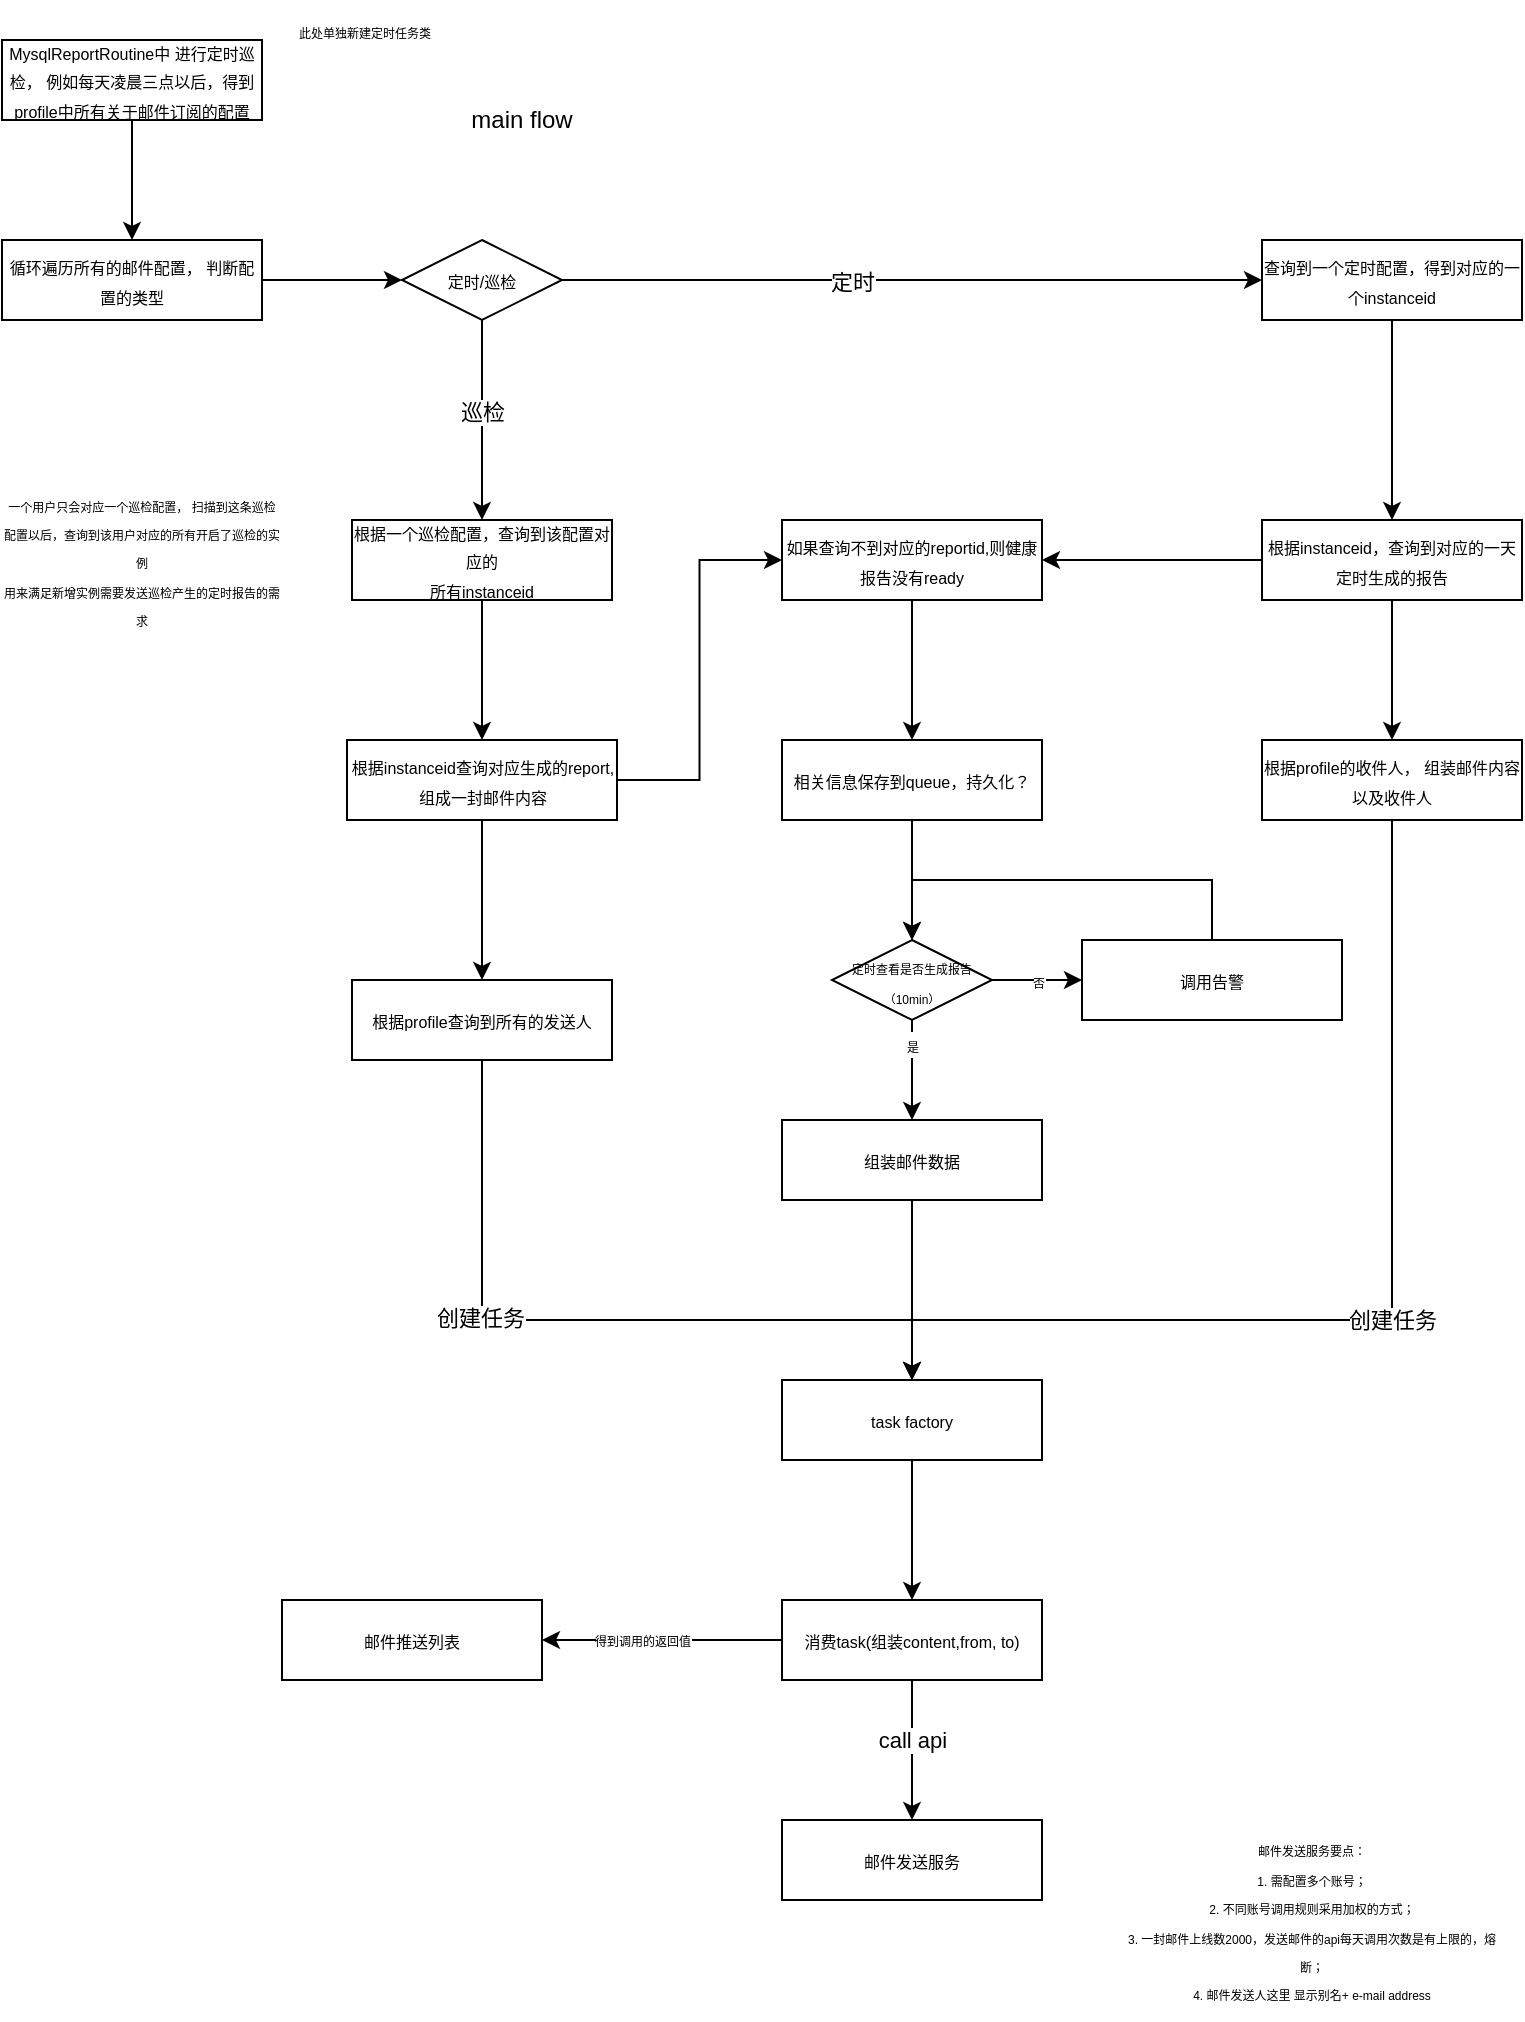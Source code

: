<mxfile version="13.5.5" type="github" pages="2">
  <diagram id="KGFICc2LkcfAtPMZ3H7T" name="main-flow">
    <mxGraphModel dx="742" dy="-693" grid="1" gridSize="10" guides="1" tooltips="1" connect="1" arrows="1" fold="1" page="1" pageScale="1" pageWidth="827" pageHeight="1169" math="0" shadow="0">
      <root>
        <mxCell id="cEQx_1zEHoHEwnlDs2Ul-0" />
        <mxCell id="cEQx_1zEHoHEwnlDs2Ul-1" parent="cEQx_1zEHoHEwnlDs2Ul-0" />
        <mxCell id="cEQx_1zEHoHEwnlDs2Ul-2" style="edgeStyle=orthogonalEdgeStyle;rounded=0;orthogonalLoop=1;jettySize=auto;html=1;entryX=0.5;entryY=0;entryDx=0;entryDy=0;fillColor=#FFFFFF;" edge="1" parent="cEQx_1zEHoHEwnlDs2Ul-1" source="cEQx_1zEHoHEwnlDs2Ul-3" target="cEQx_1zEHoHEwnlDs2Ul-5">
          <mxGeometry relative="1" as="geometry">
            <mxPoint x="75" y="1290" as="targetPoint" />
          </mxGeometry>
        </mxCell>
        <mxCell id="cEQx_1zEHoHEwnlDs2Ul-3" value="&lt;span style=&quot;font-size: 8px&quot;&gt;MysqlReportRoutine中 进行定时巡检， 例如每天凌晨三点以后，得到profile中所有关于邮件订阅的配置&lt;/span&gt;" style="rounded=0;whiteSpace=wrap;html=1;fillColor=#FFFFFF;" vertex="1" parent="cEQx_1zEHoHEwnlDs2Ul-1">
          <mxGeometry x="10" y="1200" width="130" height="40" as="geometry" />
        </mxCell>
        <mxCell id="cEQx_1zEHoHEwnlDs2Ul-4" style="edgeStyle=orthogonalEdgeStyle;rounded=0;orthogonalLoop=1;jettySize=auto;html=1;exitX=1;exitY=0.5;exitDx=0;exitDy=0;entryX=0;entryY=0.5;entryDx=0;entryDy=0;fillColor=#FFFFFF;" edge="1" parent="cEQx_1zEHoHEwnlDs2Ul-1" source="cEQx_1zEHoHEwnlDs2Ul-5" target="cEQx_1zEHoHEwnlDs2Ul-10">
          <mxGeometry relative="1" as="geometry" />
        </mxCell>
        <mxCell id="cEQx_1zEHoHEwnlDs2Ul-5" value="&lt;span style=&quot;font-size: 8px&quot;&gt;循环遍历所有的邮件配置， 判断配置的类型&lt;/span&gt;" style="rounded=0;whiteSpace=wrap;html=1;fillColor=#FFFFFF;" vertex="1" parent="cEQx_1zEHoHEwnlDs2Ul-1">
          <mxGeometry x="10" y="1300" width="130" height="40" as="geometry" />
        </mxCell>
        <mxCell id="cEQx_1zEHoHEwnlDs2Ul-6" style="edgeStyle=orthogonalEdgeStyle;rounded=0;orthogonalLoop=1;jettySize=auto;html=1;exitX=0.5;exitY=1;exitDx=0;exitDy=0;entryX=0.5;entryY=0;entryDx=0;entryDy=0;fillColor=#FFFFFF;" edge="1" parent="cEQx_1zEHoHEwnlDs2Ul-1" source="cEQx_1zEHoHEwnlDs2Ul-10" target="cEQx_1zEHoHEwnlDs2Ul-12">
          <mxGeometry relative="1" as="geometry" />
        </mxCell>
        <mxCell id="cEQx_1zEHoHEwnlDs2Ul-7" value="巡检" style="edgeLabel;html=1;align=center;verticalAlign=middle;resizable=0;points=[];fillColor=#FFFFFF;" vertex="1" connectable="0" parent="cEQx_1zEHoHEwnlDs2Ul-6">
          <mxGeometry x="-0.091" relative="1" as="geometry">
            <mxPoint as="offset" />
          </mxGeometry>
        </mxCell>
        <mxCell id="cEQx_1zEHoHEwnlDs2Ul-8" style="edgeStyle=orthogonalEdgeStyle;rounded=0;orthogonalLoop=1;jettySize=auto;html=1;exitX=1;exitY=0.5;exitDx=0;exitDy=0;entryX=0;entryY=0.5;entryDx=0;entryDy=0;fillColor=#FFFFFF;" edge="1" parent="cEQx_1zEHoHEwnlDs2Ul-1" source="cEQx_1zEHoHEwnlDs2Ul-10" target="cEQx_1zEHoHEwnlDs2Ul-22">
          <mxGeometry relative="1" as="geometry" />
        </mxCell>
        <mxCell id="cEQx_1zEHoHEwnlDs2Ul-9" value="定时" style="edgeLabel;html=1;align=center;verticalAlign=middle;resizable=0;points=[];fillColor=#FFFFFF;" vertex="1" connectable="0" parent="cEQx_1zEHoHEwnlDs2Ul-8">
          <mxGeometry x="-0.171" y="-1" relative="1" as="geometry">
            <mxPoint as="offset" />
          </mxGeometry>
        </mxCell>
        <mxCell id="cEQx_1zEHoHEwnlDs2Ul-10" value="&lt;font style=&quot;font-size: 8px&quot;&gt;定时/巡检&lt;/font&gt;" style="rhombus;whiteSpace=wrap;html=1;fillColor=#FFFFFF;" vertex="1" parent="cEQx_1zEHoHEwnlDs2Ul-1">
          <mxGeometry x="210" y="1300" width="80" height="40" as="geometry" />
        </mxCell>
        <mxCell id="cEQx_1zEHoHEwnlDs2Ul-11" style="edgeStyle=orthogonalEdgeStyle;rounded=0;orthogonalLoop=1;jettySize=auto;html=1;entryX=0.5;entryY=0;entryDx=0;entryDy=0;fillColor=#FFFFFF;" edge="1" parent="cEQx_1zEHoHEwnlDs2Ul-1" source="cEQx_1zEHoHEwnlDs2Ul-12" target="cEQx_1zEHoHEwnlDs2Ul-14">
          <mxGeometry relative="1" as="geometry" />
        </mxCell>
        <mxCell id="cEQx_1zEHoHEwnlDs2Ul-12" value="&lt;span style=&quot;font-size: 8px&quot;&gt;根据一个巡检配置，查询到该配置对应的&lt;/span&gt;&lt;span style=&quot;color: rgba(0 , 0 , 0 , 0) ; font-family: monospace ; font-size: 0px&quot;&gt;%3CmxGraphModel%3E%3Croot%3E%3CmxCell%20id%3D%220%22%2F%3E%3CmxCell%20id%3D%221%22%20parent%3D%220%22%2F%3E%3CmxCell%20id%3D%222%22%20value%3D%22%26lt%3Bspan%20style%3D%26quot%3Bfont-size%3A%208px%26quot%3B%26gt%3B%E5%BE%AA%E7%8E%AF%E9%81%8D%E5%8E%86%E6%89%80%E6%9C%89%E7%9A%84%E9%82%AE%E4%BB%B6%E9%85%8D%E7%BD%AE%EF%BC%8C%20%E5%88%A4%E6%96%AD%E9%85%8D%E7%BD%AE%E7%9A%84%E7%B1%BB%E5%9E%8B%26lt%3B%2Fspan%26gt%3B%22%20style%3D%22rounded%3D0%3BwhiteSpace%3Dwrap%3Bhtml%3D1%3BfillColor%3D%23FFFFFF%3B%22%20vertex%3D%221%22%20parent%3D%221%22%3E%3CmxGeometry%20x%3D%2210%22%20y%3D%221300%22%20width%3D%22130%22%20height%3D%2240%22%20as%3D%22geometry%22%2F%3E%3C%2FmxCell%3E%3C%2Froot%3E%3C%2FmxGraphModel%3E&lt;/span&gt;&lt;span style=&quot;font-size: 8px&quot;&gt;&lt;br&gt;所有instanceid&lt;/span&gt;" style="rounded=0;whiteSpace=wrap;html=1;fillColor=#FFFFFF;" vertex="1" parent="cEQx_1zEHoHEwnlDs2Ul-1">
          <mxGeometry x="185" y="1440" width="130" height="40" as="geometry" />
        </mxCell>
        <mxCell id="cEQx_1zEHoHEwnlDs2Ul-13" style="edgeStyle=orthogonalEdgeStyle;rounded=0;orthogonalLoop=1;jettySize=auto;html=1;entryX=0.5;entryY=0;entryDx=0;entryDy=0;fillColor=#FFFFFF;" edge="1" parent="cEQx_1zEHoHEwnlDs2Ul-1" source="cEQx_1zEHoHEwnlDs2Ul-14" target="cEQx_1zEHoHEwnlDs2Ul-17">
          <mxGeometry relative="1" as="geometry" />
        </mxCell>
        <mxCell id="bkeQamBSFkENWkfLjQHr-5" style="edgeStyle=orthogonalEdgeStyle;rounded=0;orthogonalLoop=1;jettySize=auto;html=1;entryX=0;entryY=0.5;entryDx=0;entryDy=0;fillColor=#FFFFFF;" edge="1" parent="cEQx_1zEHoHEwnlDs2Ul-1" source="cEQx_1zEHoHEwnlDs2Ul-14" target="bkeQamBSFkENWkfLjQHr-4">
          <mxGeometry relative="1" as="geometry" />
        </mxCell>
        <mxCell id="cEQx_1zEHoHEwnlDs2Ul-14" value="&lt;span style=&quot;font-size: 8px&quot;&gt;根据instanceid查询对应生成的report,组成一封邮件内容&lt;/span&gt;&lt;span style=&quot;color: rgba(0 , 0 , 0 , 0) ; font-family: monospace ; font-size: 0px&quot;&gt;%3CmxGraphModel%3E%3Croot%3E%3CmxCell%20id%3D%220%22%2F%3E%3CmxCell%20id%3D%221%22%20parent%3D%220%22%2F%3E%3CmxCell%20id%3D%222%22%20value%3D%22%26lt%3Bspan%20style%3D%26quot%3Bfont-size%3A%208px%26quot%3B%26gt%3B%E6%A0%B9%E6%8D%AE%E4%B8%80%E4%B8%AA%E5%B7%A1%E6%A3%80%E9%85%8D%E7%BD%AE%EF%BC%8C%E6%9F%A5%E8%AF%A2%E5%88%B0%E8%AF%A5%E9%85%8D%E7%BD%AE%E5%AF%B9%E5%BA%94%E7%9A%84%26lt%3B%2Fspan%26gt%3B%26lt%3Bspan%20style%3D%26quot%3Bcolor%3A%20rgba(0%20%2C%200%20%2C%200%20%2C%200)%20%3B%20font-family%3A%20monospace%20%3B%20font-size%3A%200px%26quot%3B%26gt%3B%253CmxGraphModel%253E%253Croot%253E%253CmxCell%2520id%253D%25220%2522%252F%253E%253CmxCell%2520id%253D%25221%2522%2520parent%253D%25220%2522%252F%253E%253CmxCell%2520id%253D%25222%2522%2520value%253D%2522%2526lt%253Bspan%2520style%253D%2526quot%253Bfont-size%253A%25208px%2526quot%253B%2526gt%253B%25E5%25BE%25AA%25E7%258E%25AF%25E9%2581%258D%25E5%258E%2586%25E6%2589%2580%25E6%259C%2589%25E7%259A%2584%25E9%2582%25AE%25E4%25BB%25B6%25E9%2585%258D%25E7%25BD%25AE%25EF%25BC%258C%2520%25E5%2588%25A4%25E6%2596%25AD%25E9%2585%258D%25E7%25BD%25AE%25E7%259A%2584%25E7%25B1%25BB%25E5%259E%258B%2526lt%253B%252Fspan%2526gt%253B%2522%2520style%253D%2522rounded%253D0%253BwhiteSpace%253Dwrap%253Bhtml%253D1%253BfillColor%253D%2523FFFFFF%253B%2522%2520vertex%253D%25221%2522%2520parent%253D%25221%2522%253E%253CmxGeometry%2520x%253D%252210%2522%2520y%253D%25221300%2522%2520width%253D%2522130%2522%2520height%253D%252240%2522%2520as%253D%2522geometry%2522%252F%253E%253C%252FmxCell%253E%253C%252Froot%253E%253C%252FmxGraphModel%253E%26lt%3B%2Fspan%26gt%3B%26lt%3Bspan%20style%3D%26quot%3Bfont-size%3A%208px%26quot%3B%26gt%3B%26lt%3Bbr%26gt%3B%E6%89%80%E6%9C%89instanceid%26lt%3B%2Fspan%26gt%3B%22%20style%3D%22rounded%3D0%3BwhiteSpace%3Dwrap%3Bhtml%3D1%3BfillColor%3D%23FFFFFF%3B%22%20vertex%3D%221%22%20parent%3D%221%22%3E%3CmxGeometry%20x%3D%22185%22%20y%3D%221440%22%20width%3D%22130%22%20height%3D%2240%22%20as%3D%22geometry%22%2F%3E%3C%2FmxCell%3E%3C%2Froot%3E%3C%2FmxGraphModel%3E&lt;/span&gt;" style="rounded=0;whiteSpace=wrap;html=1;fillColor=#FFFFFF;" vertex="1" parent="cEQx_1zEHoHEwnlDs2Ul-1">
          <mxGeometry x="182.5" y="1550" width="135" height="40" as="geometry" />
        </mxCell>
        <mxCell id="cEQx_1zEHoHEwnlDs2Ul-15" style="edgeStyle=orthogonalEdgeStyle;rounded=0;orthogonalLoop=1;jettySize=auto;html=1;exitX=0.5;exitY=1;exitDx=0;exitDy=0;entryX=0.5;entryY=0;entryDx=0;entryDy=0;fillColor=#FFFFFF;" edge="1" parent="cEQx_1zEHoHEwnlDs2Ul-1" source="cEQx_1zEHoHEwnlDs2Ul-17" target="cEQx_1zEHoHEwnlDs2Ul-20">
          <mxGeometry relative="1" as="geometry">
            <Array as="points">
              <mxPoint x="250" y="1840" />
              <mxPoint x="465" y="1840" />
            </Array>
          </mxGeometry>
        </mxCell>
        <mxCell id="cEQx_1zEHoHEwnlDs2Ul-16" value="创建任务" style="edgeLabel;html=1;align=center;verticalAlign=middle;resizable=0;points=[];fillColor=#FFFFFF;" vertex="1" connectable="0" parent="cEQx_1zEHoHEwnlDs2Ul-15">
          <mxGeometry x="-0.311" y="-1" relative="1" as="geometry">
            <mxPoint as="offset" />
          </mxGeometry>
        </mxCell>
        <mxCell id="cEQx_1zEHoHEwnlDs2Ul-17" value="&lt;span style=&quot;font-size: 8px&quot;&gt;根据profile查询到所有的发送人&lt;/span&gt;" style="rounded=0;whiteSpace=wrap;html=1;fillColor=#FFFFFF;" vertex="1" parent="cEQx_1zEHoHEwnlDs2Ul-1">
          <mxGeometry x="185" y="1670" width="130" height="40" as="geometry" />
        </mxCell>
        <mxCell id="cEQx_1zEHoHEwnlDs2Ul-18" value="&lt;span style=&quot;font-size: 8px&quot;&gt;邮件发送服务&lt;/span&gt;" style="rounded=0;whiteSpace=wrap;html=1;fillColor=#FFFFFF;" vertex="1" parent="cEQx_1zEHoHEwnlDs2Ul-1">
          <mxGeometry x="400" y="2090" width="130" height="40" as="geometry" />
        </mxCell>
        <mxCell id="cEQx_1zEHoHEwnlDs2Ul-19" style="edgeStyle=orthogonalEdgeStyle;rounded=0;orthogonalLoop=1;jettySize=auto;html=1;exitX=0.5;exitY=1;exitDx=0;exitDy=0;entryX=0.5;entryY=0;entryDx=0;entryDy=0;fillColor=#FFFFFF;" edge="1" parent="cEQx_1zEHoHEwnlDs2Ul-1" source="cEQx_1zEHoHEwnlDs2Ul-20" target="cEQx_1zEHoHEwnlDs2Ul-30">
          <mxGeometry relative="1" as="geometry" />
        </mxCell>
        <mxCell id="cEQx_1zEHoHEwnlDs2Ul-20" value="&lt;span style=&quot;font-size: 8px&quot;&gt;task factory&lt;/span&gt;" style="rounded=0;whiteSpace=wrap;html=1;fillColor=#FFFFFF;" vertex="1" parent="cEQx_1zEHoHEwnlDs2Ul-1">
          <mxGeometry x="400" y="1870" width="130" height="40" as="geometry" />
        </mxCell>
        <mxCell id="cEQx_1zEHoHEwnlDs2Ul-21" style="edgeStyle=orthogonalEdgeStyle;rounded=0;orthogonalLoop=1;jettySize=auto;html=1;exitX=0.5;exitY=1;exitDx=0;exitDy=0;entryX=0.5;entryY=0;entryDx=0;entryDy=0;fillColor=#FFFFFF;" edge="1" parent="cEQx_1zEHoHEwnlDs2Ul-1" source="cEQx_1zEHoHEwnlDs2Ul-22" target="cEQx_1zEHoHEwnlDs2Ul-24">
          <mxGeometry relative="1" as="geometry" />
        </mxCell>
        <mxCell id="cEQx_1zEHoHEwnlDs2Ul-22" value="&lt;span style=&quot;font-size: 8px&quot;&gt;查询到一个定时配置，得到对应的一个instanceid&lt;/span&gt;" style="rounded=0;whiteSpace=wrap;html=1;fillColor=#FFFFFF;" vertex="1" parent="cEQx_1zEHoHEwnlDs2Ul-1">
          <mxGeometry x="640" y="1300" width="130" height="40" as="geometry" />
        </mxCell>
        <mxCell id="cEQx_1zEHoHEwnlDs2Ul-23" style="edgeStyle=orthogonalEdgeStyle;rounded=0;orthogonalLoop=1;jettySize=auto;html=1;exitX=0.5;exitY=1;exitDx=0;exitDy=0;entryX=0.5;entryY=0;entryDx=0;entryDy=0;fillColor=#FFFFFF;" edge="1" parent="cEQx_1zEHoHEwnlDs2Ul-1" source="cEQx_1zEHoHEwnlDs2Ul-24" target="cEQx_1zEHoHEwnlDs2Ul-27">
          <mxGeometry relative="1" as="geometry" />
        </mxCell>
        <mxCell id="bkeQamBSFkENWkfLjQHr-17" style="edgeStyle=orthogonalEdgeStyle;rounded=0;orthogonalLoop=1;jettySize=auto;html=1;exitX=0;exitY=0.5;exitDx=0;exitDy=0;entryX=1;entryY=0.5;entryDx=0;entryDy=0;fillColor=#FFFFFF;" edge="1" parent="cEQx_1zEHoHEwnlDs2Ul-1" source="cEQx_1zEHoHEwnlDs2Ul-24" target="bkeQamBSFkENWkfLjQHr-4">
          <mxGeometry relative="1" as="geometry" />
        </mxCell>
        <mxCell id="cEQx_1zEHoHEwnlDs2Ul-24" value="&lt;span style=&quot;font-size: 8px&quot;&gt;根据instanceid，查询到对应的一天定时生成的报告&lt;/span&gt;" style="rounded=0;whiteSpace=wrap;html=1;fillColor=#FFFFFF;" vertex="1" parent="cEQx_1zEHoHEwnlDs2Ul-1">
          <mxGeometry x="640" y="1440" width="130" height="40" as="geometry" />
        </mxCell>
        <mxCell id="cEQx_1zEHoHEwnlDs2Ul-25" style="edgeStyle=orthogonalEdgeStyle;rounded=0;orthogonalLoop=1;jettySize=auto;html=1;exitX=0.5;exitY=1;exitDx=0;exitDy=0;fillColor=#FFFFFF;" edge="1" parent="cEQx_1zEHoHEwnlDs2Ul-1" source="cEQx_1zEHoHEwnlDs2Ul-27" target="cEQx_1zEHoHEwnlDs2Ul-20">
          <mxGeometry relative="1" as="geometry">
            <Array as="points">
              <mxPoint x="705" y="1840" />
              <mxPoint x="465" y="1840" />
            </Array>
          </mxGeometry>
        </mxCell>
        <mxCell id="cEQx_1zEHoHEwnlDs2Ul-26" value="创建任务" style="edgeLabel;html=1;align=center;verticalAlign=middle;resizable=0;points=[];fillColor=#FFFFFF;" vertex="1" connectable="0" parent="cEQx_1zEHoHEwnlDs2Ul-25">
          <mxGeometry x="-0.563" y="2" relative="1" as="geometry">
            <mxPoint x="-2.01" y="136.29" as="offset" />
          </mxGeometry>
        </mxCell>
        <mxCell id="cEQx_1zEHoHEwnlDs2Ul-27" value="&lt;span style=&quot;font-size: 8px&quot;&gt;根据profile的收件人， 组装邮件内容以及收件人&lt;/span&gt;" style="rounded=0;whiteSpace=wrap;html=1;fillColor=#FFFFFF;" vertex="1" parent="cEQx_1zEHoHEwnlDs2Ul-1">
          <mxGeometry x="640" y="1550" width="130" height="40" as="geometry" />
        </mxCell>
        <mxCell id="cEQx_1zEHoHEwnlDs2Ul-28" style="edgeStyle=orthogonalEdgeStyle;rounded=0;orthogonalLoop=1;jettySize=auto;html=1;exitX=0.5;exitY=1;exitDx=0;exitDy=0;entryX=0.5;entryY=0;entryDx=0;entryDy=0;fillColor=#FFFFFF;" edge="1" parent="cEQx_1zEHoHEwnlDs2Ul-1" source="cEQx_1zEHoHEwnlDs2Ul-30" target="cEQx_1zEHoHEwnlDs2Ul-18">
          <mxGeometry relative="1" as="geometry" />
        </mxCell>
        <mxCell id="cEQx_1zEHoHEwnlDs2Ul-29" value="call api" style="edgeLabel;html=1;align=center;verticalAlign=middle;resizable=0;points=[];fillColor=#FFFFFF;" vertex="1" connectable="0" parent="cEQx_1zEHoHEwnlDs2Ul-28">
          <mxGeometry x="-0.143" relative="1" as="geometry">
            <mxPoint as="offset" />
          </mxGeometry>
        </mxCell>
        <mxCell id="bkeQamBSFkENWkfLjQHr-2" style="edgeStyle=orthogonalEdgeStyle;rounded=0;orthogonalLoop=1;jettySize=auto;html=1;entryX=1;entryY=0.5;entryDx=0;entryDy=0;fillColor=#FFFFFF;" edge="1" parent="cEQx_1zEHoHEwnlDs2Ul-1" source="cEQx_1zEHoHEwnlDs2Ul-30" target="bkeQamBSFkENWkfLjQHr-1">
          <mxGeometry relative="1" as="geometry" />
        </mxCell>
        <mxCell id="bkeQamBSFkENWkfLjQHr-3" value="&lt;font style=&quot;font-size: 6px&quot;&gt;得到调用的返回值&lt;/font&gt;" style="edgeLabel;html=1;align=center;verticalAlign=middle;resizable=0;points=[];" vertex="1" connectable="0" parent="bkeQamBSFkENWkfLjQHr-2">
          <mxGeometry x="0.165" y="-1" relative="1" as="geometry">
            <mxPoint as="offset" />
          </mxGeometry>
        </mxCell>
        <mxCell id="cEQx_1zEHoHEwnlDs2Ul-30" value="&lt;span style=&quot;font-size: 8px&quot;&gt;消费task(组装content,from, to)&lt;/span&gt;" style="rounded=0;whiteSpace=wrap;html=1;fillColor=#FFFFFF;" vertex="1" parent="cEQx_1zEHoHEwnlDs2Ul-1">
          <mxGeometry x="400" y="1980" width="130" height="40" as="geometry" />
        </mxCell>
        <mxCell id="cEQx_1zEHoHEwnlDs2Ul-31" value="&lt;font style=&quot;font-size: 6px&quot;&gt;邮件发送服务要点：&lt;br&gt;1. 需配置多个账号；&lt;br&gt;2. 不同账号调用规则采用加权的方式；&lt;br&gt;3. 一封邮件上线数2000，发送邮件的api每天调用次数是有上限的，熔断；&lt;br&gt;4. 邮件发送人这里 显示别名+ e-mail address&lt;br&gt;&lt;/font&gt;" style="text;html=1;strokeColor=none;fillColor=#FFFFFF;align=center;verticalAlign=middle;whiteSpace=wrap;rounded=0;" vertex="1" parent="cEQx_1zEHoHEwnlDs2Ul-1">
          <mxGeometry x="570" y="2090" width="190" height="100" as="geometry" />
        </mxCell>
        <mxCell id="cEQx_1zEHoHEwnlDs2Ul-32" value="main flow" style="text;html=1;strokeColor=none;fillColor=#FFFFFF;align=center;verticalAlign=middle;whiteSpace=wrap;rounded=0;" vertex="1" parent="cEQx_1zEHoHEwnlDs2Ul-1">
          <mxGeometry x="200" y="1230" width="140" height="20" as="geometry" />
        </mxCell>
        <mxCell id="bkeQamBSFkENWkfLjQHr-0" value="&lt;font style=&quot;font-size: 6px&quot;&gt;一个用户只会对应一个巡检配置， 扫描到这条巡检配置以后，查询到该用户对应的所有开启了巡检的实例&lt;br&gt;用来满足新增实例需要发送巡检产生的定时报告的需求&lt;br&gt;&lt;/font&gt;" style="text;html=1;strokeColor=none;fillColor=none;align=center;verticalAlign=middle;whiteSpace=wrap;rounded=0;" vertex="1" parent="cEQx_1zEHoHEwnlDs2Ul-1">
          <mxGeometry x="10" y="1410" width="140" height="100" as="geometry" />
        </mxCell>
        <mxCell id="bkeQamBSFkENWkfLjQHr-1" value="&lt;span style=&quot;font-size: 8px&quot;&gt;邮件推送列表&lt;/span&gt;" style="rounded=0;whiteSpace=wrap;html=1;fillColor=#FFFFFF;" vertex="1" parent="cEQx_1zEHoHEwnlDs2Ul-1">
          <mxGeometry x="150" y="1980" width="130" height="40" as="geometry" />
        </mxCell>
        <mxCell id="bkeQamBSFkENWkfLjQHr-10" style="edgeStyle=orthogonalEdgeStyle;rounded=0;orthogonalLoop=1;jettySize=auto;html=1;exitX=0.5;exitY=1;exitDx=0;exitDy=0;fillColor=#FFFFFF;entryX=0.5;entryY=0;entryDx=0;entryDy=0;" edge="1" parent="cEQx_1zEHoHEwnlDs2Ul-1" source="bkeQamBSFkENWkfLjQHr-4" target="bkeQamBSFkENWkfLjQHr-9">
          <mxGeometry relative="1" as="geometry">
            <mxPoint x="435.143" y="1630" as="targetPoint" />
          </mxGeometry>
        </mxCell>
        <mxCell id="bkeQamBSFkENWkfLjQHr-4" value="&lt;span style=&quot;font-size: 8px&quot;&gt;如果查询不到对应的reportid,则健康报告没有ready&lt;/span&gt;" style="rounded=0;whiteSpace=wrap;html=1;fillColor=#FFFFFF;" vertex="1" parent="cEQx_1zEHoHEwnlDs2Ul-1">
          <mxGeometry x="400" y="1440" width="130" height="40" as="geometry" />
        </mxCell>
        <mxCell id="bkeQamBSFkENWkfLjQHr-11" style="edgeStyle=orthogonalEdgeStyle;rounded=0;orthogonalLoop=1;jettySize=auto;html=1;entryX=0.5;entryY=0;entryDx=0;entryDy=0;fillColor=#FFFFFF;" edge="1" parent="cEQx_1zEHoHEwnlDs2Ul-1" source="bkeQamBSFkENWkfLjQHr-25" target="cEQx_1zEHoHEwnlDs2Ul-20">
          <mxGeometry relative="1" as="geometry" />
        </mxCell>
        <mxCell id="bkeQamBSFkENWkfLjQHr-9" value="&lt;span style=&quot;font-size: 8px&quot;&gt;相关信息保存到queue，持久化？&lt;/span&gt;" style="rounded=0;whiteSpace=wrap;html=1;fillColor=#FFFFFF;" vertex="1" parent="cEQx_1zEHoHEwnlDs2Ul-1">
          <mxGeometry x="400" y="1550" width="130" height="40" as="geometry" />
        </mxCell>
        <mxCell id="bkeQamBSFkENWkfLjQHr-23" style="edgeStyle=orthogonalEdgeStyle;rounded=0;orthogonalLoop=1;jettySize=auto;html=1;exitX=0.5;exitY=0;exitDx=0;exitDy=0;entryX=0.5;entryY=0;entryDx=0;entryDy=0;fillColor=#FFFFFF;" edge="1" parent="cEQx_1zEHoHEwnlDs2Ul-1" source="bkeQamBSFkENWkfLjQHr-13" target="bkeQamBSFkENWkfLjQHr-18">
          <mxGeometry relative="1" as="geometry">
            <Array as="points">
              <mxPoint x="615" y="1620" />
              <mxPoint x="465" y="1620" />
            </Array>
          </mxGeometry>
        </mxCell>
        <mxCell id="bkeQamBSFkENWkfLjQHr-13" value="&lt;span style=&quot;font-size: 8px&quot;&gt;调用告警&lt;/span&gt;" style="rounded=0;whiteSpace=wrap;html=1;fillColor=#FFFFFF;" vertex="1" parent="cEQx_1zEHoHEwnlDs2Ul-1">
          <mxGeometry x="550" y="1650" width="130" height="40" as="geometry" />
        </mxCell>
        <mxCell id="bkeQamBSFkENWkfLjQHr-22" value="&lt;font style=&quot;font-size: 6px&quot;&gt;否&lt;/font&gt;" style="edgeStyle=orthogonalEdgeStyle;rounded=0;orthogonalLoop=1;jettySize=auto;html=1;exitX=1;exitY=0.5;exitDx=0;exitDy=0;entryX=0;entryY=0.5;entryDx=0;entryDy=0;fillColor=#FFFFFF;" edge="1" parent="cEQx_1zEHoHEwnlDs2Ul-1" source="bkeQamBSFkENWkfLjQHr-18" target="bkeQamBSFkENWkfLjQHr-13">
          <mxGeometry relative="1" as="geometry" />
        </mxCell>
        <mxCell id="bkeQamBSFkENWkfLjQHr-18" value="&lt;font style=&quot;font-size: 6px&quot;&gt;定时查看是否生成报告（10min）&lt;/font&gt;" style="rhombus;whiteSpace=wrap;html=1;fillColor=#FFFFFF;" vertex="1" parent="cEQx_1zEHoHEwnlDs2Ul-1">
          <mxGeometry x="425" y="1650" width="80" height="40" as="geometry" />
        </mxCell>
        <mxCell id="bkeQamBSFkENWkfLjQHr-20" style="edgeStyle=orthogonalEdgeStyle;rounded=0;orthogonalLoop=1;jettySize=auto;html=1;entryX=0.5;entryY=0;entryDx=0;entryDy=0;fillColor=#FFFFFF;" edge="1" parent="cEQx_1zEHoHEwnlDs2Ul-1" source="bkeQamBSFkENWkfLjQHr-9" target="bkeQamBSFkENWkfLjQHr-18">
          <mxGeometry relative="1" as="geometry">
            <mxPoint x="465" y="1590" as="sourcePoint" />
            <mxPoint x="465" y="1800" as="targetPoint" />
          </mxGeometry>
        </mxCell>
        <mxCell id="bkeQamBSFkENWkfLjQHr-25" value="&lt;span style=&quot;font-size: 8px&quot;&gt;组装邮件数据&lt;/span&gt;" style="rounded=0;whiteSpace=wrap;html=1;fillColor=#FFFFFF;" vertex="1" parent="cEQx_1zEHoHEwnlDs2Ul-1">
          <mxGeometry x="400" y="1740" width="130" height="40" as="geometry" />
        </mxCell>
        <mxCell id="bkeQamBSFkENWkfLjQHr-26" style="edgeStyle=orthogonalEdgeStyle;rounded=0;orthogonalLoop=1;jettySize=auto;html=1;entryX=0.5;entryY=0;entryDx=0;entryDy=0;fillColor=#FFFFFF;" edge="1" parent="cEQx_1zEHoHEwnlDs2Ul-1" source="bkeQamBSFkENWkfLjQHr-18" target="bkeQamBSFkENWkfLjQHr-25">
          <mxGeometry relative="1" as="geometry">
            <mxPoint x="465" y="1690" as="sourcePoint" />
            <mxPoint x="465" y="1870" as="targetPoint" />
          </mxGeometry>
        </mxCell>
        <mxCell id="bkeQamBSFkENWkfLjQHr-27" value="&lt;font style=&quot;font-size: 6px&quot;&gt;是&lt;/font&gt;" style="edgeLabel;html=1;align=center;verticalAlign=middle;resizable=0;points=[];" vertex="1" connectable="0" parent="bkeQamBSFkENWkfLjQHr-26">
          <mxGeometry x="-0.535" relative="1" as="geometry">
            <mxPoint as="offset" />
          </mxGeometry>
        </mxCell>
        <mxCell id="bkeQamBSFkENWkfLjQHr-28" value="&lt;font style=&quot;font-size: 6px&quot;&gt;此处单独新建定时任务类&lt;/font&gt;" style="text;html=1;strokeColor=none;fillColor=none;align=center;verticalAlign=middle;whiteSpace=wrap;rounded=0;" vertex="1" parent="cEQx_1zEHoHEwnlDs2Ul-1">
          <mxGeometry x="143" y="1180" width="97" height="30" as="geometry" />
        </mxCell>
      </root>
    </mxGraphModel>
  </diagram>
  <diagram id="C5RBs43oDa-KdzZeNtuy" name="Page-1">
    <mxGraphModel dx="742" dy="417" grid="1" gridSize="10" guides="1" tooltips="1" connect="1" arrows="1" fold="1" page="1" pageScale="1" pageWidth="827" pageHeight="1169" math="0" shadow="0">
      <root>
        <mxCell id="WIyWlLk6GJQsqaUBKTNV-0" />
        <mxCell id="WIyWlLk6GJQsqaUBKTNV-1" parent="WIyWlLk6GJQsqaUBKTNV-0" />
        <mxCell id="TqVi8izwRz0PIjWKsdhe-45" style="edgeStyle=orthogonalEdgeStyle;rounded=0;orthogonalLoop=1;jettySize=auto;html=1;exitX=1;exitY=0.5;exitDx=0;exitDy=0;entryX=0;entryY=0.5;entryDx=0;entryDy=0;" edge="1" parent="WIyWlLk6GJQsqaUBKTNV-1" source="TqVi8izwRz0PIjWKsdhe-40" target="TqVi8izwRz0PIjWKsdhe-41">
          <mxGeometry relative="1" as="geometry" />
        </mxCell>
        <mxCell id="TqVi8izwRz0PIjWKsdhe-40" value="&lt;font style=&quot;font-size: 8px&quot;&gt;扫描数据库巡检的配置，遍历&lt;/font&gt;" style="rounded=0;whiteSpace=wrap;html=1;fillColor=#FFFFFF;" vertex="1" parent="WIyWlLk6GJQsqaUBKTNV-1">
          <mxGeometry x="10" y="840" width="130" height="40" as="geometry" />
        </mxCell>
        <mxCell id="TqVi8izwRz0PIjWKsdhe-49" style="edgeStyle=orthogonalEdgeStyle;rounded=0;orthogonalLoop=1;jettySize=auto;html=1;" edge="1" parent="WIyWlLk6GJQsqaUBKTNV-1" source="TqVi8izwRz0PIjWKsdhe-41">
          <mxGeometry relative="1" as="geometry">
            <mxPoint x="340" y="860" as="targetPoint" />
          </mxGeometry>
        </mxCell>
        <mxCell id="TqVi8izwRz0PIjWKsdhe-41" value="&lt;font style=&quot;font-size: 8px&quot;&gt;得到每个配置对应的实例id&lt;/font&gt;" style="rounded=0;whiteSpace=wrap;html=1;fillColor=#FFFFFF;" vertex="1" parent="WIyWlLk6GJQsqaUBKTNV-1">
          <mxGeometry x="175" y="840" width="130" height="40" as="geometry" />
        </mxCell>
        <mxCell id="TqVi8izwRz0PIjWKsdhe-43" style="edgeStyle=orthogonalEdgeStyle;rounded=0;orthogonalLoop=1;jettySize=auto;html=1;entryX=0.5;entryY=0;entryDx=0;entryDy=0;" edge="1" parent="WIyWlLk6GJQsqaUBKTNV-1" source="TqVi8izwRz0PIjWKsdhe-42" target="TqVi8izwRz0PIjWKsdhe-40">
          <mxGeometry relative="1" as="geometry" />
        </mxCell>
        <mxCell id="TqVi8izwRz0PIjWKsdhe-44" value="数据库巡检时间之后" style="edgeLabel;html=1;align=center;verticalAlign=middle;resizable=0;points=[];" vertex="1" connectable="0" parent="TqVi8izwRz0PIjWKsdhe-43">
          <mxGeometry x="-0.167" relative="1" as="geometry">
            <mxPoint as="offset" />
          </mxGeometry>
        </mxCell>
        <mxCell id="TqVi8izwRz0PIjWKsdhe-42" value="&lt;font style=&quot;font-size: 8px&quot;&gt;保存数据库巡检配置时， 需要保存账号id，后期通过账号id获取到相应的所有实例&lt;/font&gt;" style="rounded=0;whiteSpace=wrap;html=1;fillColor=#FFFFFF;" vertex="1" parent="WIyWlLk6GJQsqaUBKTNV-1">
          <mxGeometry x="10" y="730" width="130" height="40" as="geometry" />
        </mxCell>
        <mxCell id="TqVi8izwRz0PIjWKsdhe-46" value="&lt;font style=&quot;font-size: 8px&quot;&gt;为了记录该条巡检配置作用的所有实例id&lt;/font&gt;" style="text;html=1;strokeColor=none;fillColor=none;align=center;verticalAlign=middle;whiteSpace=wrap;rounded=0;" vertex="1" parent="WIyWlLk6GJQsqaUBKTNV-1">
          <mxGeometry x="160" y="740" width="160" height="20" as="geometry" />
        </mxCell>
        <mxCell id="TqVi8izwRz0PIjWKsdhe-51" style="edgeStyle=orthogonalEdgeStyle;rounded=0;orthogonalLoop=1;jettySize=auto;html=1;exitX=1;exitY=0.5;exitDx=0;exitDy=0;entryX=0;entryY=0.5;entryDx=0;entryDy=0;" edge="1" parent="WIyWlLk6GJQsqaUBKTNV-1" source="TqVi8izwRz0PIjWKsdhe-47" target="TqVi8izwRz0PIjWKsdhe-50">
          <mxGeometry relative="1" as="geometry" />
        </mxCell>
        <mxCell id="TqVi8izwRz0PIjWKsdhe-47" value="&lt;span style=&quot;font-size: 8px&quot;&gt;通过所有的实例id去查看所有由数据库巡检产生的报告&lt;/span&gt;" style="rounded=0;whiteSpace=wrap;html=1;fillColor=#FFFFFF;" vertex="1" parent="WIyWlLk6GJQsqaUBKTNV-1">
          <mxGeometry x="340" y="840" width="130" height="40" as="geometry" />
        </mxCell>
        <mxCell id="TqVi8izwRz0PIjWKsdhe-50" value="&lt;span style=&quot;font-size: 8px&quot;&gt;组成一封邮件的多个实例， 发送给配置的联系人&lt;/span&gt;" style="rounded=0;whiteSpace=wrap;html=1;fillColor=#FFFFFF;" vertex="1" parent="WIyWlLk6GJQsqaUBKTNV-1">
          <mxGeometry x="510" y="840" width="130" height="40" as="geometry" />
        </mxCell>
        <mxCell id="TqVi8izwRz0PIjWKsdhe-52" value="&lt;font style=&quot;font-size: 8px&quot;&gt;不同的账号有不同的数据库巡检配置， 会扫描到多个&lt;/font&gt;" style="text;html=1;strokeColor=none;fillColor=none;align=center;verticalAlign=middle;whiteSpace=wrap;rounded=0;" vertex="1" parent="WIyWlLk6GJQsqaUBKTNV-1">
          <mxGeometry x="25" y="880" width="100" height="20" as="geometry" />
        </mxCell>
        <mxCell id="TqVi8izwRz0PIjWKsdhe-53" value="&lt;font style=&quot;font-size: 8px&quot;&gt;定期生成配置， 实例id + 订阅时间 + 联系人&lt;/font&gt;" style="text;html=1;strokeColor=none;fillColor=none;align=center;verticalAlign=middle;whiteSpace=wrap;rounded=0;" vertex="1" parent="WIyWlLk6GJQsqaUBKTNV-1">
          <mxGeometry x="20" y="930" width="250" height="40" as="geometry" />
        </mxCell>
        <mxCell id="TqVi8izwRz0PIjWKsdhe-54" value="&lt;font style=&quot;font-size: 8px&quot;&gt;之前的定期创建健康报告的任务，读取到定期生成的所有所有设置， 进行健康报告的创建；&lt;br&gt;但前端的读取， 需要 实例id + 账号id 来确认一条&lt;br&gt;&lt;/font&gt;" style="rounded=0;whiteSpace=wrap;html=1;fillColor=#FFFFFF;" vertex="1" parent="WIyWlLk6GJQsqaUBKTNV-1">
          <mxGeometry x="294" y="930" width="276" height="50" as="geometry" />
        </mxCell>
        <mxCell id="TqVi8izwRz0PIjWKsdhe-55" value="&lt;span style=&quot;font-size: 8px&quot;&gt;数据库巡检的配置， 账户id + 联系人&lt;/span&gt;" style="text;html=1;strokeColor=none;fillColor=none;align=center;verticalAlign=middle;whiteSpace=wrap;rounded=0;" vertex="1" parent="WIyWlLk6GJQsqaUBKTNV-1">
          <mxGeometry x="55" y="690" width="235" height="20" as="geometry" />
        </mxCell>
        <mxCell id="TqVi8izwRz0PIjWKsdhe-61" style="edgeStyle=orthogonalEdgeStyle;rounded=0;orthogonalLoop=1;jettySize=auto;html=1;exitX=0.5;exitY=1;exitDx=0;exitDy=0;" edge="1" parent="WIyWlLk6GJQsqaUBKTNV-1" source="TqVi8izwRz0PIjWKsdhe-57" target="TqVi8izwRz0PIjWKsdhe-58">
          <mxGeometry relative="1" as="geometry" />
        </mxCell>
        <mxCell id="TqVi8izwRz0PIjWKsdhe-57" value="&lt;font style=&quot;font-size: 8px&quot;&gt;在定期生成的任务结束之后，例如凌晨三点，扫描定期生成的所有配置&lt;/font&gt;" style="rounded=0;whiteSpace=wrap;html=1;fillColor=#FFFFFF;" vertex="1" parent="WIyWlLk6GJQsqaUBKTNV-1">
          <mxGeometry x="10" y="990" width="130" height="40" as="geometry" />
        </mxCell>
        <mxCell id="TqVi8izwRz0PIjWKsdhe-62" style="edgeStyle=orthogonalEdgeStyle;rounded=0;orthogonalLoop=1;jettySize=auto;html=1;exitX=1;exitY=0.5;exitDx=0;exitDy=0;" edge="1" parent="WIyWlLk6GJQsqaUBKTNV-1" source="TqVi8izwRz0PIjWKsdhe-58">
          <mxGeometry relative="1" as="geometry">
            <mxPoint x="170" y="1100.286" as="targetPoint" />
          </mxGeometry>
        </mxCell>
        <mxCell id="TqVi8izwRz0PIjWKsdhe-58" value="&lt;font style=&quot;font-size: 8px&quot;&gt;拿到一条定期生成的配置后， 用实例id去查看定时任务产生的健康报告，有且只有一条&lt;/font&gt;" style="rounded=0;whiteSpace=wrap;html=1;fillColor=#FFFFFF;" vertex="1" parent="WIyWlLk6GJQsqaUBKTNV-1">
          <mxGeometry x="10" y="1080" width="130" height="40" as="geometry" />
        </mxCell>
        <mxCell id="TqVi8izwRz0PIjWKsdhe-59" value="&lt;span style=&quot;font-size: 8px&quot;&gt;通过定期生成的配置，获得发送的联系人， 发送邮件&lt;/span&gt;" style="rounded=0;whiteSpace=wrap;html=1;fillColor=#FFFFFF;" vertex="1" parent="WIyWlLk6GJQsqaUBKTNV-1">
          <mxGeometry x="175" y="1080" width="130" height="40" as="geometry" />
        </mxCell>
        <mxCell id="TqVi8izwRz0PIjWKsdhe-63" value="&lt;font&gt;&lt;font style=&quot;font-size: 6px&quot;&gt;定时任务和数据库巡检的区别：&lt;br&gt;邮件发送是根据配置维度来发送，一个配置发送一封邮件；&lt;br&gt;定时任务发送的邮件，一封邮件只有一个实例的健康报告&lt;br&gt;数据库巡检发送的邮件， 是该账户下所有开启了巡检的健康报告，是一个列表；&lt;/font&gt;&lt;br&gt;&lt;/font&gt;" style="text;html=1;strokeColor=none;fillColor=#FFFF99;align=center;verticalAlign=middle;whiteSpace=wrap;rounded=0;" vertex="1" parent="WIyWlLk6GJQsqaUBKTNV-1">
          <mxGeometry x="470" y="1060" width="240" height="100" as="geometry" />
        </mxCell>
      </root>
    </mxGraphModel>
  </diagram>
</mxfile>

